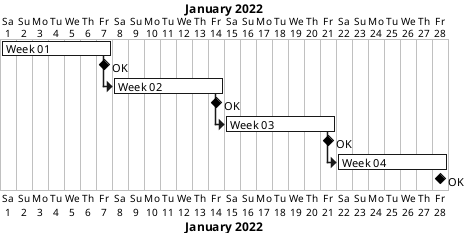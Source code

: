 @startgantt

Project starts 2022-01-01

[Week 01] as [week_01] lasts 1 week
[week_01] links to [[https://example.com]]
[week_01] is 0% complete
[OK] as [week_01_end] happens at [week_01]'s end

[Week 02] as [week_02] lasts 1 week
[week_02] links to [[https://example.com]]
[week_02] is 0% complete
[week_02] starts at [week_01]'s end
[OK] as [week_02_end] happens at [week_02]'s end

[Week 03] as [week_03] lasts 1 week
[week_03] links to [[https://example.com]]
[week_03] is 0% complete
[week_03] starts at [week_02]'s end
[OK] as [week_03_end] happens at [week_03]'s end

[Week 04] as [week_04] lasts 1 week
[week_04] links to [[https://example.com]]
[week_04] is 0% complete
[week_04] starts at [week_03]'s end
[OK] as [week_04_end] happens at [week_04]'s end

@endgantt